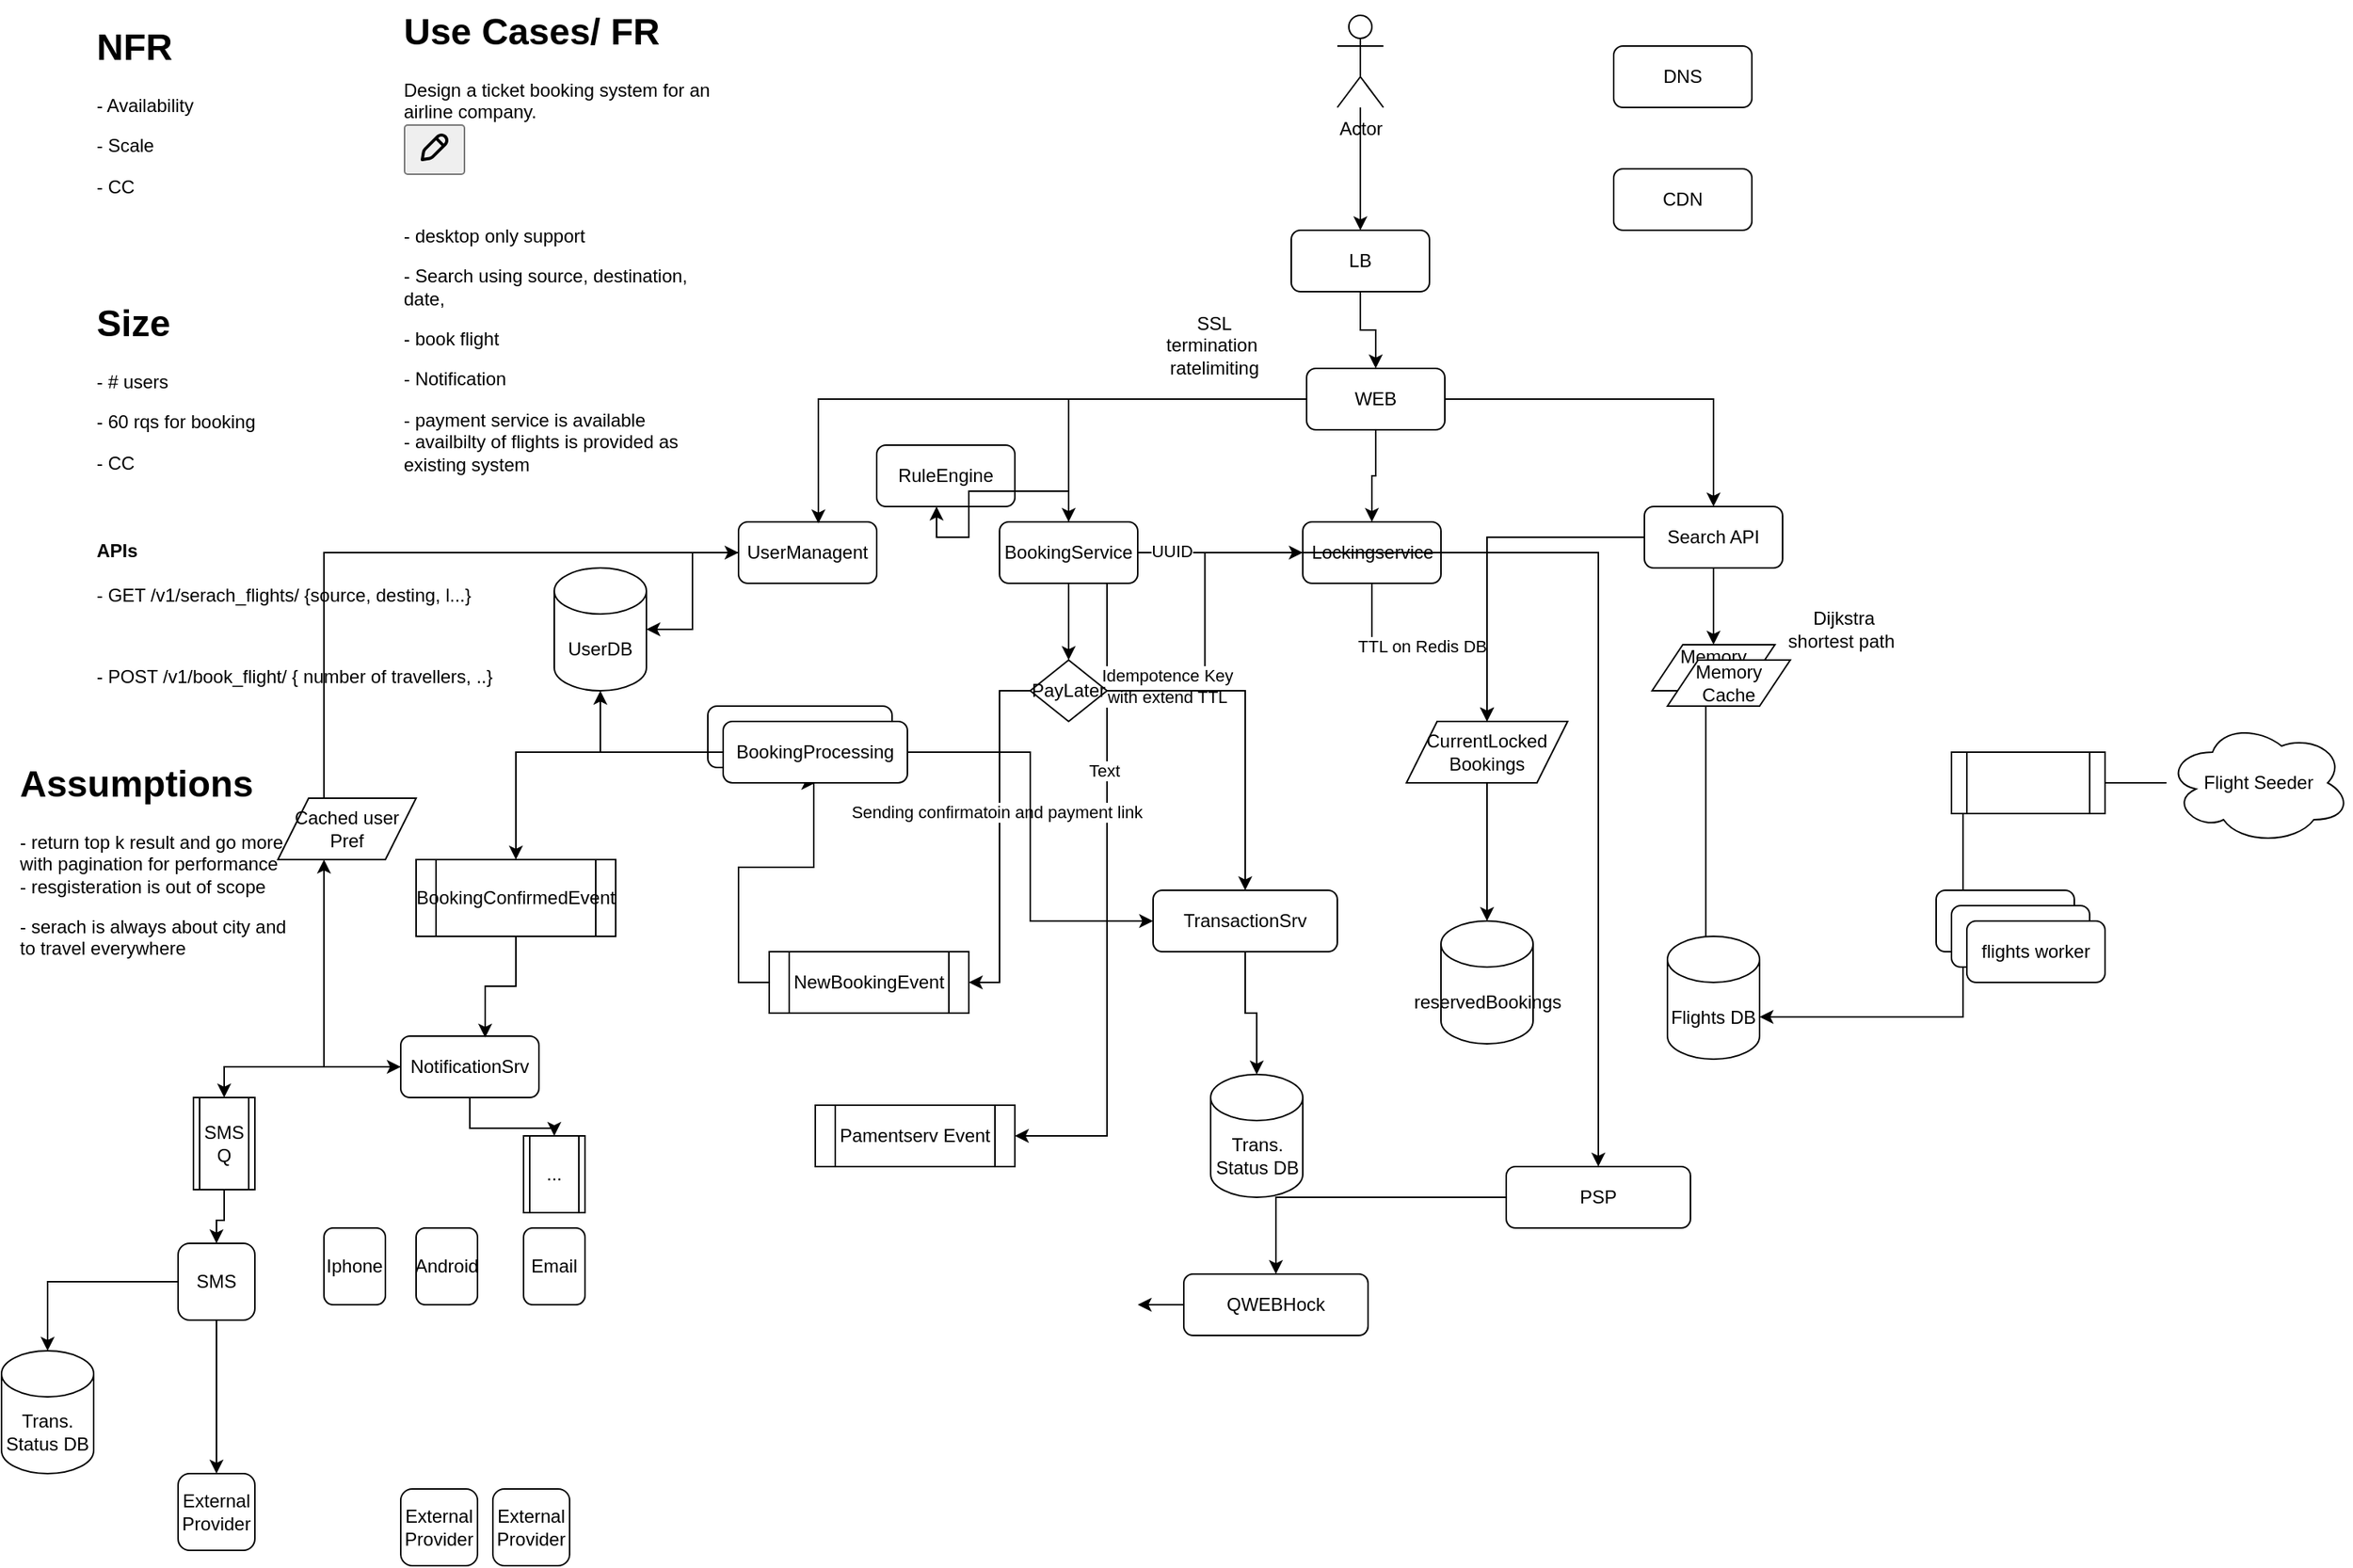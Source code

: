 <mxfile version="24.7.17">
  <diagram name="Page-1" id="qewocp9qWGF084Xped2Q">
    <mxGraphModel dx="2524" dy="716" grid="1" gridSize="10" guides="1" tooltips="1" connect="1" arrows="1" fold="1" page="1" pageScale="1" pageWidth="850" pageHeight="1100" math="0" shadow="0">
      <root>
        <mxCell id="0" />
        <mxCell id="1" parent="0" />
        <mxCell id="AU1NNC18Ojmz-x1suM1B-1" value="&lt;h1 style=&quot;margin-top: 0px;&quot;&gt;Use Cases/ FR&lt;/h1&gt;&lt;article data-scroll-anchor=&quot;false&quot; data-testid=&quot;conversation-turn-18&quot; dir=&quot;auto&quot; class=&quot;w-full text-token-text-primary focus-visible:outline-2 focus-visible:outline-offset-[-4px]&quot;&gt;&lt;div class=&quot;m-auto text-base py-[18px] px-3 md:px-4 w-full md:px-5 lg:px-4 xl:px-5&quot;&gt;&lt;div class=&quot;mx-auto flex flex-1 gap-4 text-base md:gap-5 lg:gap-6 md:max-w-3xl lg:max-w-[40rem] xl:max-w-[48rem]&quot;&gt;&lt;div class=&quot;group/conversation-turn relative flex w-full min-w-0 flex-col&quot;&gt;&lt;div class=&quot;flex-col gap-1 md:gap-3&quot;&gt;&lt;div class=&quot;flex max-w-full flex-col flex-grow&quot;&gt;&lt;div class=&quot;min-h-8 text-message flex w-full flex-col items-end gap-2 whitespace-normal break-words [.text-message+&amp;amp;]:mt-5&quot; dir=&quot;auto&quot; data-message-id=&quot;aaa2f6ea-3e5b-4962-af3a-48d196b2f359&quot; data-message-author-role=&quot;user&quot;&gt;&lt;div class=&quot;flex w-full flex-col gap-1 empty:hidden items-end rtl:items-start&quot;&gt;&lt;div class=&quot;relative max-w-[70%] rounded-3xl px-5 py-2.5 bg-[#f4f4f4] dark:bg-token-main-surface-secondary&quot;&gt;&lt;div class=&quot;whitespace-pre-wrap&quot;&gt;Design a ticket booking system for an airline company.&lt;br&gt;&lt;/div&gt;&lt;div class=&quot;absolute bottom-0 right-full top-0 -mr-3.5 hidden pr-5 pt-1 [.group\/conversation-turn:hover_&amp;amp;]:block&quot;&gt;&lt;span data-state=&quot;closed&quot; class=&quot;&quot;&gt;&lt;button class=&quot;flex h-9 w-9 items-center justify-center rounded-full text-token-text-secondary transition hover:bg-token-main-surface-tertiary&quot; aria-label=&quot;Edit message&quot;&gt;&lt;svg class=&quot;icon-md&quot; xmlns=&quot;http://www.w3.org/2000/svg&quot; fill=&quot;none&quot; viewBox=&quot;0 0 24 24&quot; height=&quot;24&quot; width=&quot;24&quot;&gt;&lt;path fill=&quot;currentColor&quot; d=&quot;M13.293 4.293C15.064 2.522 17.936 2.522 19.707 4.293C21.478 6.064 21.478 8.936 19.707 10.707L18.707 11.707L11.614 18.801C10.877 19.538 9.928 20.026 8.9 20.197L4.164 20.986C3.846 21.04 3.521 20.936 3.293 20.707C3.065 20.479 2.961 20.154 3.014 19.836L3.803 15.1C3.974 14.072 4.462 13.123 5.199 12.386L13.293 4.293ZM13 7.414L6.614 13.801C6.171 14.243 5.878 14.812 5.776 15.429L5.217 18.784L8.571 18.224C9.188 18.122 9.757 17.829 10.199 17.387L16.586 11L13 7.414ZM18 9.586L14.414 6.0L14.707 5.707C15.697 4.717 17.303 4.717 18.293 5.707C19.283 6.697 19.283 8.303 18.293 9.293L18 9.586Z&quot; clip-rule=&quot;evenodd&quot; fill-rule=&quot;evenodd&quot;&gt;&lt;/path&gt;&lt;/svg&gt;&lt;/button&gt;&lt;/span&gt;&lt;/div&gt;&lt;/div&gt;&lt;/div&gt;&lt;/div&gt;&lt;/div&gt;&lt;/div&gt;&lt;/div&gt;&lt;/div&gt;&lt;/div&gt;&lt;/article&gt;&lt;article data-scroll-anchor=&quot;true&quot; data-testid=&quot;conversation-turn-19&quot; dir=&quot;auto&quot; class=&quot;w-full text-token-text-primary focus-visible:outline-2 focus-visible:outline-offset-[-4px]&quot;&gt;&lt;h6 class=&quot;sr-only&quot;&gt;&lt;/h6&gt;&lt;/article&gt;&lt;p&gt;&lt;br&gt;- desktop only support&lt;/p&gt;&lt;p&gt;- Search using source, destination, date,&lt;/p&gt;&lt;p&gt;- book flight&lt;/p&gt;&lt;p&gt;- Notification&lt;/p&gt;&lt;p&gt;- payment service is available&lt;br&gt;- availbilty of flights is provided as existing system&lt;/p&gt;" style="text;html=1;whiteSpace=wrap;overflow=hidden;rounded=0;" parent="1" vertex="1">
          <mxGeometry x="-430" y="10" width="210" height="310" as="geometry" />
        </mxCell>
        <mxCell id="AU1NNC18Ojmz-x1suM1B-2" value="&lt;h1 style=&quot;margin-top: 0px;&quot;&gt;NFR&lt;/h1&gt;&lt;p&gt;- Availability&lt;/p&gt;&lt;p&gt;- Scale&lt;/p&gt;&lt;p&gt;- CC&lt;/p&gt;" style="text;html=1;whiteSpace=wrap;overflow=hidden;rounded=0;" parent="1" vertex="1">
          <mxGeometry x="-630" y="20" width="180" height="410" as="geometry" />
        </mxCell>
        <mxCell id="AU1NNC18Ojmz-x1suM1B-3" value="&lt;h1 style=&quot;margin-top: 0px;&quot;&gt;Size&lt;/h1&gt;&lt;p&gt;- # users&amp;nbsp;&lt;/p&gt;&lt;p&gt;- 60 rqs for booking&amp;nbsp;&lt;/p&gt;&lt;p&gt;- CC&lt;br&gt;&lt;br&gt;&lt;br&gt;&lt;br&gt;&lt;b&gt;APIs&lt;/b&gt;&lt;br&gt;&lt;br&gt;- GET /v1/serach_flights/ {source, desting, l...}&lt;/p&gt;&lt;p&gt;&lt;br&gt;&lt;/p&gt;&lt;p&gt;- POST /v1/book_flight/ { number of travellers, ..}&lt;/p&gt;" style="text;html=1;whiteSpace=wrap;overflow=hidden;rounded=0;" parent="1" vertex="1">
          <mxGeometry x="-630" y="200" width="360" height="280" as="geometry" />
        </mxCell>
        <mxCell id="kW378scqaF27wL95GdWb-78" value="" style="edgeStyle=orthogonalEdgeStyle;rounded=0;orthogonalLoop=1;jettySize=auto;html=1;" edge="1" parent="1" source="AU1NNC18Ojmz-x1suM1B-4" target="kW378scqaF27wL95GdWb-55">
          <mxGeometry relative="1" as="geometry" />
        </mxCell>
        <mxCell id="AU1NNC18Ojmz-x1suM1B-4" value="&lt;h1 style=&quot;margin-top: 0px;&quot;&gt;Assumptions&lt;/h1&gt;&lt;p&gt;- return top k result and go more with pagination for performance&lt;br&gt;- resgisteration is out of scope&lt;/p&gt;&lt;p&gt;- serach is always about city and to travel everywhere&lt;/p&gt;" style="text;html=1;whiteSpace=wrap;overflow=hidden;rounded=0;" parent="1" vertex="1">
          <mxGeometry x="-680" y="500" width="180" height="410" as="geometry" />
        </mxCell>
        <mxCell id="kW378scqaF27wL95GdWb-3" value="" style="edgeStyle=orthogonalEdgeStyle;rounded=0;orthogonalLoop=1;jettySize=auto;html=1;" edge="1" parent="1" source="AU1NNC18Ojmz-x1suM1B-5" target="AU1NNC18Ojmz-x1suM1B-8">
          <mxGeometry relative="1" as="geometry" />
        </mxCell>
        <mxCell id="AU1NNC18Ojmz-x1suM1B-5" value="Actor" style="shape=umlActor;verticalLabelPosition=bottom;verticalAlign=top;html=1;outlineConnect=0;" parent="1" vertex="1">
          <mxGeometry x="180" y="20" width="30" height="60" as="geometry" />
        </mxCell>
        <mxCell id="AU1NNC18Ojmz-x1suM1B-6" value="DNS" style="rounded=1;whiteSpace=wrap;html=1;" parent="1" vertex="1">
          <mxGeometry x="360" y="40" width="90" height="40" as="geometry" />
        </mxCell>
        <mxCell id="AU1NNC18Ojmz-x1suM1B-7" value="CDN" style="rounded=1;whiteSpace=wrap;html=1;" parent="1" vertex="1">
          <mxGeometry x="360" y="120" width="90" height="40" as="geometry" />
        </mxCell>
        <mxCell id="kW378scqaF27wL95GdWb-4" value="" style="edgeStyle=orthogonalEdgeStyle;rounded=0;orthogonalLoop=1;jettySize=auto;html=1;" edge="1" parent="1" source="AU1NNC18Ojmz-x1suM1B-8" target="AU1NNC18Ojmz-x1suM1B-9">
          <mxGeometry relative="1" as="geometry" />
        </mxCell>
        <mxCell id="AU1NNC18Ojmz-x1suM1B-8" value="LB" style="rounded=1;whiteSpace=wrap;html=1;" parent="1" vertex="1">
          <mxGeometry x="150" y="160" width="90" height="40" as="geometry" />
        </mxCell>
        <mxCell id="kW378scqaF27wL95GdWb-5" style="edgeStyle=orthogonalEdgeStyle;rounded=0;orthogonalLoop=1;jettySize=auto;html=1;entryX=0.5;entryY=0;entryDx=0;entryDy=0;" edge="1" parent="1" source="AU1NNC18Ojmz-x1suM1B-9" target="kW378scqaF27wL95GdWb-2">
          <mxGeometry relative="1" as="geometry" />
        </mxCell>
        <mxCell id="kW378scqaF27wL95GdWb-18" style="edgeStyle=orthogonalEdgeStyle;rounded=0;orthogonalLoop=1;jettySize=auto;html=1;entryX=0.5;entryY=0;entryDx=0;entryDy=0;" edge="1" parent="1" source="AU1NNC18Ojmz-x1suM1B-9" target="kW378scqaF27wL95GdWb-15">
          <mxGeometry relative="1" as="geometry" />
        </mxCell>
        <mxCell id="kW378scqaF27wL95GdWb-40" style="edgeStyle=orthogonalEdgeStyle;rounded=0;orthogonalLoop=1;jettySize=auto;html=1;entryX=0.5;entryY=0;entryDx=0;entryDy=0;" edge="1" parent="1" source="AU1NNC18Ojmz-x1suM1B-9" target="kW378scqaF27wL95GdWb-39">
          <mxGeometry relative="1" as="geometry" />
        </mxCell>
        <mxCell id="AU1NNC18Ojmz-x1suM1B-9" value="WEB" style="rounded=1;whiteSpace=wrap;html=1;" parent="1" vertex="1">
          <mxGeometry x="160" y="250" width="90" height="40" as="geometry" />
        </mxCell>
        <mxCell id="kW378scqaF27wL95GdWb-1" value="SSL termination&amp;nbsp;&lt;br&gt;ratelimiting" style="text;html=1;align=center;verticalAlign=middle;whiteSpace=wrap;rounded=0;" vertex="1" parent="1">
          <mxGeometry x="70" y="220" width="60" height="30" as="geometry" />
        </mxCell>
        <mxCell id="kW378scqaF27wL95GdWb-8" style="edgeStyle=orthogonalEdgeStyle;rounded=0;orthogonalLoop=1;jettySize=auto;html=1;" edge="1" parent="1" source="kW378scqaF27wL95GdWb-22">
          <mxGeometry relative="1" as="geometry">
            <mxPoint x="430" y="630" as="targetPoint" />
            <Array as="points">
              <mxPoint x="420" y="550" />
              <mxPoint x="420" y="550" />
            </Array>
          </mxGeometry>
        </mxCell>
        <mxCell id="kW378scqaF27wL95GdWb-33" style="edgeStyle=orthogonalEdgeStyle;rounded=0;orthogonalLoop=1;jettySize=auto;html=1;entryX=0.5;entryY=0;entryDx=0;entryDy=0;" edge="1" parent="1" source="kW378scqaF27wL95GdWb-2" target="kW378scqaF27wL95GdWb-31">
          <mxGeometry relative="1" as="geometry" />
        </mxCell>
        <mxCell id="kW378scqaF27wL95GdWb-2" value="Search API" style="rounded=1;whiteSpace=wrap;html=1;" vertex="1" parent="1">
          <mxGeometry x="380" y="340" width="90" height="40" as="geometry" />
        </mxCell>
        <mxCell id="kW378scqaF27wL95GdWb-7" value="Flights DB" style="shape=cylinder3;whiteSpace=wrap;html=1;boundedLbl=1;backgroundOutline=1;size=15;" vertex="1" parent="1">
          <mxGeometry x="395" y="620" width="60" height="80" as="geometry" />
        </mxCell>
        <mxCell id="kW378scqaF27wL95GdWb-9" value="Flight Seeder" style="ellipse;shape=cloud;whiteSpace=wrap;html=1;" vertex="1" parent="1">
          <mxGeometry x="720" y="480" width="120" height="80" as="geometry" />
        </mxCell>
        <mxCell id="kW378scqaF27wL95GdWb-10" style="edgeStyle=orthogonalEdgeStyle;rounded=0;orthogonalLoop=1;jettySize=auto;html=1;entryX=1;entryY=0;entryDx=0;entryDy=52.5;entryPerimeter=0;" edge="1" parent="1" source="kW378scqaF27wL95GdWb-9" target="kW378scqaF27wL95GdWb-7">
          <mxGeometry relative="1" as="geometry" />
        </mxCell>
        <mxCell id="kW378scqaF27wL95GdWb-11" value="" style="shape=process;whiteSpace=wrap;html=1;backgroundOutline=1;" vertex="1" parent="1">
          <mxGeometry x="580" y="500" width="100" height="40" as="geometry" />
        </mxCell>
        <mxCell id="kW378scqaF27wL95GdWb-12" value="flights worker" style="rounded=1;whiteSpace=wrap;html=1;" vertex="1" parent="1">
          <mxGeometry x="570" y="590" width="90" height="40" as="geometry" />
        </mxCell>
        <mxCell id="kW378scqaF27wL95GdWb-13" value="flights worker" style="rounded=1;whiteSpace=wrap;html=1;" vertex="1" parent="1">
          <mxGeometry x="580" y="600" width="90" height="40" as="geometry" />
        </mxCell>
        <mxCell id="kW378scqaF27wL95GdWb-14" value="flights worker" style="rounded=1;whiteSpace=wrap;html=1;" vertex="1" parent="1">
          <mxGeometry x="590" y="610" width="90" height="40" as="geometry" />
        </mxCell>
        <mxCell id="kW378scqaF27wL95GdWb-32" style="edgeStyle=orthogonalEdgeStyle;rounded=0;orthogonalLoop=1;jettySize=auto;html=1;" edge="1" parent="1" source="kW378scqaF27wL95GdWb-15" target="kW378scqaF27wL95GdWb-31">
          <mxGeometry relative="1" as="geometry" />
        </mxCell>
        <mxCell id="kW378scqaF27wL95GdWb-35" value="TTL on Redis DB" style="edgeLabel;html=1;align=center;verticalAlign=middle;resizable=0;points=[];" vertex="1" connectable="0" parent="kW378scqaF27wL95GdWb-32">
          <mxGeometry x="-0.06" y="4" relative="1" as="geometry">
            <mxPoint as="offset" />
          </mxGeometry>
        </mxCell>
        <mxCell id="kW378scqaF27wL95GdWb-15" value="Lockingservice" style="rounded=1;whiteSpace=wrap;html=1;" vertex="1" parent="1">
          <mxGeometry x="157.5" y="350" width="90" height="40" as="geometry" />
        </mxCell>
        <mxCell id="kW378scqaF27wL95GdWb-58" style="edgeStyle=orthogonalEdgeStyle;rounded=0;orthogonalLoop=1;jettySize=auto;html=1;" edge="1" parent="1" source="kW378scqaF27wL95GdWb-16" target="kW378scqaF27wL95GdWb-57">
          <mxGeometry relative="1" as="geometry" />
        </mxCell>
        <mxCell id="kW378scqaF27wL95GdWb-16" value="UserManagent" style="rounded=1;whiteSpace=wrap;html=1;" vertex="1" parent="1">
          <mxGeometry x="-210" y="350" width="90" height="40" as="geometry" />
        </mxCell>
        <mxCell id="kW378scqaF27wL95GdWb-21" value="Dijkstra shortest path&amp;nbsp;" style="text;html=1;align=center;verticalAlign=middle;whiteSpace=wrap;rounded=0;" vertex="1" parent="1">
          <mxGeometry x="470" y="400" width="80" height="40" as="geometry" />
        </mxCell>
        <mxCell id="kW378scqaF27wL95GdWb-23" value="" style="edgeStyle=orthogonalEdgeStyle;rounded=0;orthogonalLoop=1;jettySize=auto;html=1;" edge="1" parent="1" source="kW378scqaF27wL95GdWb-2" target="kW378scqaF27wL95GdWb-22">
          <mxGeometry relative="1" as="geometry">
            <mxPoint x="420" y="380" as="sourcePoint" />
            <mxPoint x="420" y="620" as="targetPoint" />
            <Array as="points" />
          </mxGeometry>
        </mxCell>
        <mxCell id="kW378scqaF27wL95GdWb-22" value="Memory Cache" style="shape=parallelogram;perimeter=parallelogramPerimeter;whiteSpace=wrap;html=1;fixedSize=1;" vertex="1" parent="1">
          <mxGeometry x="385" y="430" width="80" height="30" as="geometry" />
        </mxCell>
        <mxCell id="kW378scqaF27wL95GdWb-24" value="Memory Cache" style="shape=parallelogram;perimeter=parallelogramPerimeter;whiteSpace=wrap;html=1;fixedSize=1;" vertex="1" parent="1">
          <mxGeometry x="395" y="440" width="80" height="30" as="geometry" />
        </mxCell>
        <mxCell id="kW378scqaF27wL95GdWb-28" value="NewBookingEvent" style="shape=process;whiteSpace=wrap;html=1;backgroundOutline=1;" vertex="1" parent="1">
          <mxGeometry x="-190" y="630" width="130" height="40" as="geometry" />
        </mxCell>
        <mxCell id="kW378scqaF27wL95GdWb-37" style="edgeStyle=orthogonalEdgeStyle;rounded=0;orthogonalLoop=1;jettySize=auto;html=1;" edge="1" parent="1" source="kW378scqaF27wL95GdWb-31" target="kW378scqaF27wL95GdWb-36">
          <mxGeometry relative="1" as="geometry" />
        </mxCell>
        <mxCell id="kW378scqaF27wL95GdWb-31" value="CurrentLocked&lt;br&gt;Bookings" style="shape=parallelogram;perimeter=parallelogramPerimeter;whiteSpace=wrap;html=1;fixedSize=1;" vertex="1" parent="1">
          <mxGeometry x="225" y="480" width="105" height="40" as="geometry" />
        </mxCell>
        <mxCell id="kW378scqaF27wL95GdWb-36" value="reservedBookings" style="shape=cylinder3;whiteSpace=wrap;html=1;boundedLbl=1;backgroundOutline=1;size=15;" vertex="1" parent="1">
          <mxGeometry x="247.5" y="610" width="60" height="80" as="geometry" />
        </mxCell>
        <mxCell id="kW378scqaF27wL95GdWb-44" style="edgeStyle=orthogonalEdgeStyle;rounded=0;orthogonalLoop=1;jettySize=auto;html=1;entryX=0.5;entryY=0;entryDx=0;entryDy=0;" edge="1" parent="1" source="kW378scqaF27wL95GdWb-39" target="kW378scqaF27wL95GdWb-42">
          <mxGeometry relative="1" as="geometry" />
        </mxCell>
        <mxCell id="kW378scqaF27wL95GdWb-96" style="edgeStyle=orthogonalEdgeStyle;rounded=0;orthogonalLoop=1;jettySize=auto;html=1;entryX=1;entryY=0.5;entryDx=0;entryDy=0;" edge="1" parent="1" source="kW378scqaF27wL95GdWb-39" target="kW378scqaF27wL95GdWb-95">
          <mxGeometry relative="1" as="geometry">
            <Array as="points">
              <mxPoint x="30" y="750" />
            </Array>
          </mxGeometry>
        </mxCell>
        <mxCell id="kW378scqaF27wL95GdWb-97" value="Text" style="edgeLabel;html=1;align=center;verticalAlign=middle;resizable=0;points=[];" vertex="1" connectable="0" parent="kW378scqaF27wL95GdWb-96">
          <mxGeometry x="-0.418" y="-2" relative="1" as="geometry">
            <mxPoint as="offset" />
          </mxGeometry>
        </mxCell>
        <mxCell id="kW378scqaF27wL95GdWb-101" style="edgeStyle=orthogonalEdgeStyle;rounded=0;orthogonalLoop=1;jettySize=auto;html=1;" edge="1" parent="1" source="kW378scqaF27wL95GdWb-39" target="kW378scqaF27wL95GdWb-100">
          <mxGeometry relative="1" as="geometry" />
        </mxCell>
        <mxCell id="kW378scqaF27wL95GdWb-102" value="UUID" style="edgeLabel;html=1;align=center;verticalAlign=middle;resizable=0;points=[];" vertex="1" connectable="0" parent="kW378scqaF27wL95GdWb-101">
          <mxGeometry x="-0.937" y="1" relative="1" as="geometry">
            <mxPoint as="offset" />
          </mxGeometry>
        </mxCell>
        <mxCell id="kW378scqaF27wL95GdWb-39" value="BookingService" style="rounded=1;whiteSpace=wrap;html=1;" vertex="1" parent="1">
          <mxGeometry x="-40" y="350" width="90" height="40" as="geometry" />
        </mxCell>
        <mxCell id="kW378scqaF27wL95GdWb-43" style="edgeStyle=orthogonalEdgeStyle;rounded=0;orthogonalLoop=1;jettySize=auto;html=1;entryX=0;entryY=0.5;entryDx=0;entryDy=0;" edge="1" parent="1" source="kW378scqaF27wL95GdWb-42" target="kW378scqaF27wL95GdWb-15">
          <mxGeometry relative="1" as="geometry" />
        </mxCell>
        <mxCell id="kW378scqaF27wL95GdWb-46" value="Idempotence Key &lt;br&gt;with extend TTL" style="edgeLabel;html=1;align=center;verticalAlign=middle;resizable=0;points=[];" vertex="1" connectable="0" parent="kW378scqaF27wL95GdWb-43">
          <mxGeometry x="-0.641" y="3" relative="1" as="geometry">
            <mxPoint as="offset" />
          </mxGeometry>
        </mxCell>
        <mxCell id="kW378scqaF27wL95GdWb-47" style="edgeStyle=orthogonalEdgeStyle;rounded=0;orthogonalLoop=1;jettySize=auto;html=1;entryX=1;entryY=0.5;entryDx=0;entryDy=0;" edge="1" parent="1" source="kW378scqaF27wL95GdWb-42" target="kW378scqaF27wL95GdWb-28">
          <mxGeometry relative="1" as="geometry" />
        </mxCell>
        <mxCell id="kW378scqaF27wL95GdWb-48" value="Sending confirmatoin and payment link" style="edgeLabel;html=1;align=center;verticalAlign=middle;resizable=0;points=[];" vertex="1" connectable="0" parent="kW378scqaF27wL95GdWb-47">
          <mxGeometry x="-0.145" y="-2" relative="1" as="geometry">
            <mxPoint as="offset" />
          </mxGeometry>
        </mxCell>
        <mxCell id="kW378scqaF27wL95GdWb-42" value="PayLater" style="rhombus;whiteSpace=wrap;html=1;" vertex="1" parent="1">
          <mxGeometry x="-20" y="440" width="50" height="40" as="geometry" />
        </mxCell>
        <mxCell id="kW378scqaF27wL95GdWb-49" value="Trans. Status DB" style="shape=cylinder3;whiteSpace=wrap;html=1;boundedLbl=1;backgroundOutline=1;size=15;" vertex="1" parent="1">
          <mxGeometry x="97.5" y="710" width="60" height="80" as="geometry" />
        </mxCell>
        <mxCell id="kW378scqaF27wL95GdWb-50" style="edgeStyle=orthogonalEdgeStyle;rounded=0;orthogonalLoop=1;jettySize=auto;html=1;entryX=0.5;entryY=0;entryDx=0;entryDy=0;entryPerimeter=0;" edge="1" parent="1" source="kW378scqaF27wL95GdWb-64" target="kW378scqaF27wL95GdWb-49">
          <mxGeometry relative="1" as="geometry" />
        </mxCell>
        <mxCell id="kW378scqaF27wL95GdWb-72" style="edgeStyle=orthogonalEdgeStyle;rounded=0;orthogonalLoop=1;jettySize=auto;html=1;" edge="1" parent="1" source="kW378scqaF27wL95GdWb-75" target="kW378scqaF27wL95GdWb-16">
          <mxGeometry relative="1" as="geometry">
            <Array as="points">
              <mxPoint x="-480" y="370" />
            </Array>
          </mxGeometry>
        </mxCell>
        <mxCell id="kW378scqaF27wL95GdWb-85" style="edgeStyle=orthogonalEdgeStyle;rounded=0;orthogonalLoop=1;jettySize=auto;html=1;entryX=0.5;entryY=0;entryDx=0;entryDy=0;" edge="1" parent="1" source="kW378scqaF27wL95GdWb-55" target="kW378scqaF27wL95GdWb-84">
          <mxGeometry relative="1" as="geometry" />
        </mxCell>
        <mxCell id="kW378scqaF27wL95GdWb-86" style="edgeStyle=orthogonalEdgeStyle;rounded=0;orthogonalLoop=1;jettySize=auto;html=1;entryX=0.5;entryY=0;entryDx=0;entryDy=0;" edge="1" parent="1" source="kW378scqaF27wL95GdWb-55" target="kW378scqaF27wL95GdWb-83">
          <mxGeometry relative="1" as="geometry" />
        </mxCell>
        <mxCell id="kW378scqaF27wL95GdWb-55" value="NotificationSrv" style="rounded=1;whiteSpace=wrap;html=1;" vertex="1" parent="1">
          <mxGeometry x="-430" y="685" width="90" height="40" as="geometry" />
        </mxCell>
        <mxCell id="kW378scqaF27wL95GdWb-56" style="edgeStyle=orthogonalEdgeStyle;rounded=0;orthogonalLoop=1;jettySize=auto;html=1;entryX=0.578;entryY=0.025;entryDx=0;entryDy=0;entryPerimeter=0;" edge="1" parent="1" source="AU1NNC18Ojmz-x1suM1B-9" target="kW378scqaF27wL95GdWb-16">
          <mxGeometry relative="1" as="geometry" />
        </mxCell>
        <mxCell id="kW378scqaF27wL95GdWb-57" value="UserDB" style="shape=cylinder3;whiteSpace=wrap;html=1;boundedLbl=1;backgroundOutline=1;size=15;" vertex="1" parent="1">
          <mxGeometry x="-330" y="380" width="60" height="80" as="geometry" />
        </mxCell>
        <mxCell id="kW378scqaF27wL95GdWb-59" value="BookingProcessing" style="rounded=1;whiteSpace=wrap;html=1;" vertex="1" parent="1">
          <mxGeometry x="-230" y="470" width="120" height="40" as="geometry" />
        </mxCell>
        <mxCell id="kW378scqaF27wL95GdWb-60" style="edgeStyle=orthogonalEdgeStyle;rounded=0;orthogonalLoop=1;jettySize=auto;html=1;entryX=0.5;entryY=1;entryDx=0;entryDy=0;" edge="1" parent="1" source="kW378scqaF27wL95GdWb-28" target="kW378scqaF27wL95GdWb-62">
          <mxGeometry relative="1" as="geometry">
            <mxPoint x="-180" y="540" as="targetPoint" />
            <Array as="points">
              <mxPoint x="-210" y="650" />
              <mxPoint x="-210" y="575" />
              <mxPoint x="-161" y="575" />
            </Array>
          </mxGeometry>
        </mxCell>
        <mxCell id="kW378scqaF27wL95GdWb-63" style="edgeStyle=orthogonalEdgeStyle;rounded=0;orthogonalLoop=1;jettySize=auto;html=1;" edge="1" parent="1" source="kW378scqaF27wL95GdWb-62" target="kW378scqaF27wL95GdWb-57">
          <mxGeometry relative="1" as="geometry" />
        </mxCell>
        <mxCell id="kW378scqaF27wL95GdWb-66" style="edgeStyle=orthogonalEdgeStyle;rounded=0;orthogonalLoop=1;jettySize=auto;html=1;entryX=0;entryY=0.5;entryDx=0;entryDy=0;" edge="1" parent="1" source="kW378scqaF27wL95GdWb-62" target="kW378scqaF27wL95GdWb-64">
          <mxGeometry relative="1" as="geometry" />
        </mxCell>
        <mxCell id="kW378scqaF27wL95GdWb-70" style="edgeStyle=orthogonalEdgeStyle;rounded=0;orthogonalLoop=1;jettySize=auto;html=1;" edge="1" parent="1" source="kW378scqaF27wL95GdWb-62" target="kW378scqaF27wL95GdWb-67">
          <mxGeometry relative="1" as="geometry" />
        </mxCell>
        <mxCell id="kW378scqaF27wL95GdWb-62" value="BookingProcessing" style="rounded=1;whiteSpace=wrap;html=1;" vertex="1" parent="1">
          <mxGeometry x="-220" y="480" width="120" height="40" as="geometry" />
        </mxCell>
        <mxCell id="kW378scqaF27wL95GdWb-65" value="" style="edgeStyle=orthogonalEdgeStyle;rounded=0;orthogonalLoop=1;jettySize=auto;html=1;entryX=0.5;entryY=0;entryDx=0;entryDy=0;entryPerimeter=0;" edge="1" parent="1" source="kW378scqaF27wL95GdWb-42" target="kW378scqaF27wL95GdWb-64">
          <mxGeometry relative="1" as="geometry">
            <mxPoint x="30" y="460" as="sourcePoint" />
            <mxPoint x="128" y="710" as="targetPoint" />
          </mxGeometry>
        </mxCell>
        <mxCell id="kW378scqaF27wL95GdWb-64" value="TransactionSrv" style="rounded=1;whiteSpace=wrap;html=1;" vertex="1" parent="1">
          <mxGeometry x="60" y="590" width="120" height="40" as="geometry" />
        </mxCell>
        <mxCell id="kW378scqaF27wL95GdWb-67" value="BookingConfirmedEvent" style="shape=process;whiteSpace=wrap;html=1;backgroundOutline=1;" vertex="1" parent="1">
          <mxGeometry x="-420" y="570" width="130" height="50" as="geometry" />
        </mxCell>
        <mxCell id="kW378scqaF27wL95GdWb-71" style="edgeStyle=orthogonalEdgeStyle;rounded=0;orthogonalLoop=1;jettySize=auto;html=1;entryX=0.611;entryY=0.025;entryDx=0;entryDy=0;entryPerimeter=0;" edge="1" parent="1" source="kW378scqaF27wL95GdWb-67" target="kW378scqaF27wL95GdWb-55">
          <mxGeometry relative="1" as="geometry" />
        </mxCell>
        <mxCell id="kW378scqaF27wL95GdWb-76" value="" style="edgeStyle=orthogonalEdgeStyle;rounded=0;orthogonalLoop=1;jettySize=auto;html=1;" edge="1" parent="1" source="kW378scqaF27wL95GdWb-55" target="kW378scqaF27wL95GdWb-75">
          <mxGeometry relative="1" as="geometry">
            <mxPoint x="-430" y="705" as="sourcePoint" />
            <mxPoint x="-210" y="370" as="targetPoint" />
            <Array as="points">
              <mxPoint x="-480" y="705" />
            </Array>
          </mxGeometry>
        </mxCell>
        <mxCell id="kW378scqaF27wL95GdWb-75" value="Cached user Pref" style="shape=parallelogram;perimeter=parallelogramPerimeter;whiteSpace=wrap;html=1;fixedSize=1;" vertex="1" parent="1">
          <mxGeometry x="-510" y="530" width="90" height="40" as="geometry" />
        </mxCell>
        <mxCell id="kW378scqaF27wL95GdWb-79" value="Iphone" style="rounded=1;whiteSpace=wrap;html=1;" vertex="1" parent="1">
          <mxGeometry x="-480" y="810" width="40" height="50" as="geometry" />
        </mxCell>
        <mxCell id="kW378scqaF27wL95GdWb-90" style="edgeStyle=orthogonalEdgeStyle;rounded=0;orthogonalLoop=1;jettySize=auto;html=1;" edge="1" parent="1" source="kW378scqaF27wL95GdWb-80" target="kW378scqaF27wL95GdWb-89">
          <mxGeometry relative="1" as="geometry" />
        </mxCell>
        <mxCell id="kW378scqaF27wL95GdWb-94" style="edgeStyle=orthogonalEdgeStyle;rounded=0;orthogonalLoop=1;jettySize=auto;html=1;entryX=0.5;entryY=0;entryDx=0;entryDy=0;" edge="1" parent="1" source="kW378scqaF27wL95GdWb-80" target="kW378scqaF27wL95GdWb-91">
          <mxGeometry relative="1" as="geometry" />
        </mxCell>
        <mxCell id="kW378scqaF27wL95GdWb-80" value="SMS" style="rounded=1;whiteSpace=wrap;html=1;" vertex="1" parent="1">
          <mxGeometry x="-575" y="820" width="50" height="50" as="geometry" />
        </mxCell>
        <mxCell id="kW378scqaF27wL95GdWb-81" value="Android" style="rounded=1;whiteSpace=wrap;html=1;" vertex="1" parent="1">
          <mxGeometry x="-420" y="810" width="40" height="50" as="geometry" />
        </mxCell>
        <mxCell id="kW378scqaF27wL95GdWb-82" value="Email" style="rounded=1;whiteSpace=wrap;html=1;" vertex="1" parent="1">
          <mxGeometry x="-350" y="810" width="40" height="50" as="geometry" />
        </mxCell>
        <mxCell id="kW378scqaF27wL95GdWb-87" style="edgeStyle=orthogonalEdgeStyle;rounded=0;orthogonalLoop=1;jettySize=auto;html=1;" edge="1" parent="1" source="kW378scqaF27wL95GdWb-83" target="kW378scqaF27wL95GdWb-80">
          <mxGeometry relative="1" as="geometry" />
        </mxCell>
        <mxCell id="kW378scqaF27wL95GdWb-83" value="SMS Q" style="shape=process;whiteSpace=wrap;html=1;backgroundOutline=1;" vertex="1" parent="1">
          <mxGeometry x="-565" y="725" width="40" height="60" as="geometry" />
        </mxCell>
        <mxCell id="kW378scqaF27wL95GdWb-84" value="..." style="shape=process;whiteSpace=wrap;html=1;backgroundOutline=1;" vertex="1" parent="1">
          <mxGeometry x="-350" y="750" width="40" height="50" as="geometry" />
        </mxCell>
        <mxCell id="kW378scqaF27wL95GdWb-89" value="Trans. Status DB" style="shape=cylinder3;whiteSpace=wrap;html=1;boundedLbl=1;backgroundOutline=1;size=15;" vertex="1" parent="1">
          <mxGeometry x="-690" y="890" width="60" height="80" as="geometry" />
        </mxCell>
        <mxCell id="kW378scqaF27wL95GdWb-91" value="External Provider" style="rounded=1;whiteSpace=wrap;html=1;" vertex="1" parent="1">
          <mxGeometry x="-575" y="970" width="50" height="50" as="geometry" />
        </mxCell>
        <mxCell id="kW378scqaF27wL95GdWb-92" value="External Provider" style="rounded=1;whiteSpace=wrap;html=1;" vertex="1" parent="1">
          <mxGeometry x="-430" y="980" width="50" height="50" as="geometry" />
        </mxCell>
        <mxCell id="kW378scqaF27wL95GdWb-93" value="External Provider" style="rounded=1;whiteSpace=wrap;html=1;" vertex="1" parent="1">
          <mxGeometry x="-370" y="980" width="50" height="50" as="geometry" />
        </mxCell>
        <mxCell id="kW378scqaF27wL95GdWb-95" value="Pamentserv Event" style="shape=process;whiteSpace=wrap;html=1;backgroundOutline=1;" vertex="1" parent="1">
          <mxGeometry x="-160" y="730" width="130" height="40" as="geometry" />
        </mxCell>
        <mxCell id="kW378scqaF27wL95GdWb-98" value="RuleEngine" style="rounded=1;whiteSpace=wrap;html=1;" vertex="1" parent="1">
          <mxGeometry x="-120" y="300" width="90" height="40" as="geometry" />
        </mxCell>
        <mxCell id="kW378scqaF27wL95GdWb-99" style="edgeStyle=orthogonalEdgeStyle;rounded=0;orthogonalLoop=1;jettySize=auto;html=1;entryX=0.433;entryY=1;entryDx=0;entryDy=0;entryPerimeter=0;" edge="1" parent="1" source="kW378scqaF27wL95GdWb-39" target="kW378scqaF27wL95GdWb-98">
          <mxGeometry relative="1" as="geometry" />
        </mxCell>
        <mxCell id="kW378scqaF27wL95GdWb-105" style="edgeStyle=orthogonalEdgeStyle;rounded=0;orthogonalLoop=1;jettySize=auto;html=1;" edge="1" parent="1" source="kW378scqaF27wL95GdWb-100" target="kW378scqaF27wL95GdWb-103">
          <mxGeometry relative="1" as="geometry" />
        </mxCell>
        <mxCell id="kW378scqaF27wL95GdWb-100" value="PSP" style="rounded=1;whiteSpace=wrap;html=1;" vertex="1" parent="1">
          <mxGeometry x="290" y="770" width="120" height="40" as="geometry" />
        </mxCell>
        <mxCell id="kW378scqaF27wL95GdWb-104" style="edgeStyle=orthogonalEdgeStyle;rounded=0;orthogonalLoop=1;jettySize=auto;html=1;exitX=0;exitY=0.5;exitDx=0;exitDy=0;" edge="1" parent="1" source="kW378scqaF27wL95GdWb-103">
          <mxGeometry relative="1" as="geometry">
            <mxPoint x="50" y="860" as="targetPoint" />
          </mxGeometry>
        </mxCell>
        <mxCell id="kW378scqaF27wL95GdWb-103" value="QWEBHock" style="rounded=1;whiteSpace=wrap;html=1;" vertex="1" parent="1">
          <mxGeometry x="80" y="840" width="120" height="40" as="geometry" />
        </mxCell>
      </root>
    </mxGraphModel>
  </diagram>
</mxfile>
